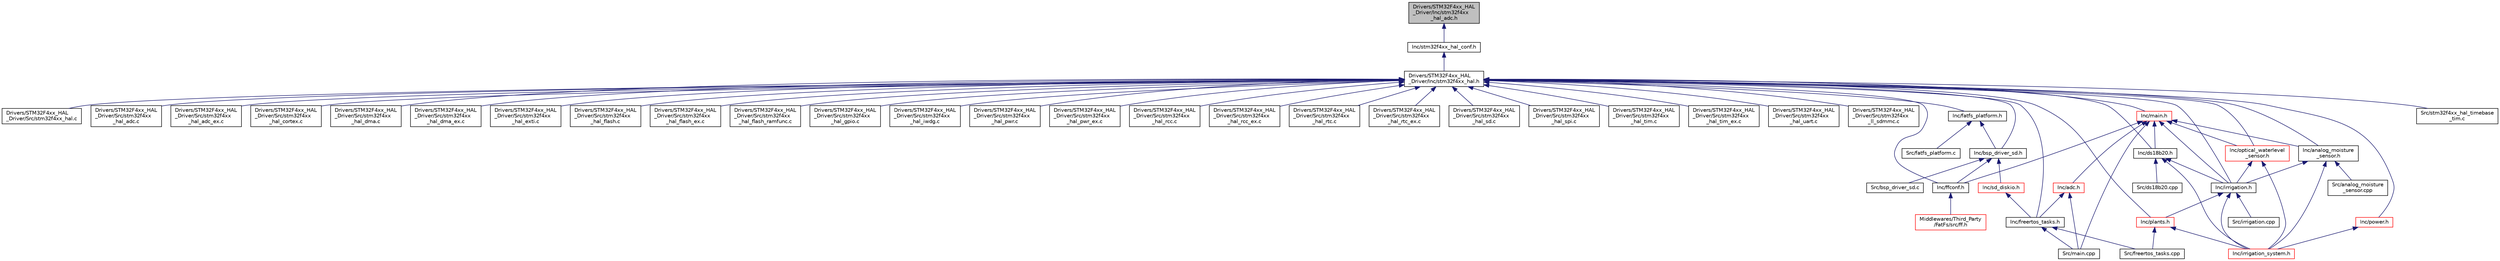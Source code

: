 digraph "Drivers/STM32F4xx_HAL_Driver/Inc/stm32f4xx_hal_adc.h"
{
 // LATEX_PDF_SIZE
  edge [fontname="Helvetica",fontsize="10",labelfontname="Helvetica",labelfontsize="10"];
  node [fontname="Helvetica",fontsize="10",shape=record];
  Node1 [label="Drivers/STM32F4xx_HAL\l_Driver/Inc/stm32f4xx\l_hal_adc.h",height=0.2,width=0.4,color="black", fillcolor="grey75", style="filled", fontcolor="black",tooltip="Header file containing functions prototypes of ADC HAL library."];
  Node1 -> Node2 [dir="back",color="midnightblue",fontsize="10",style="solid"];
  Node2 [label="Inc/stm32f4xx_hal_conf.h",height=0.2,width=0.4,color="black", fillcolor="white", style="filled",URL="$stm32f4xx__hal__conf_8h_source.html",tooltip=" "];
  Node2 -> Node3 [dir="back",color="midnightblue",fontsize="10",style="solid"];
  Node3 [label="Drivers/STM32F4xx_HAL\l_Driver/Inc/stm32f4xx_hal.h",height=0.2,width=0.4,color="black", fillcolor="white", style="filled",URL="$stm32f4xx__hal_8h.html",tooltip="This file contains all the functions prototypes for the HAL module driver."];
  Node3 -> Node4 [dir="back",color="midnightblue",fontsize="10",style="solid"];
  Node4 [label="Drivers/STM32F4xx_HAL\l_Driver/Src/stm32f4xx_hal.c",height=0.2,width=0.4,color="black", fillcolor="white", style="filled",URL="$stm32f4xx__hal_8c.html",tooltip="HAL module driver. This is the common part of the HAL initialization."];
  Node3 -> Node5 [dir="back",color="midnightblue",fontsize="10",style="solid"];
  Node5 [label="Drivers/STM32F4xx_HAL\l_Driver/Src/stm32f4xx\l_hal_adc.c",height=0.2,width=0.4,color="black", fillcolor="white", style="filled",URL="$stm32f4xx__hal__adc_8c.html",tooltip="This file provides firmware functions to manage the following functionalities of the Analog to Digita..."];
  Node3 -> Node6 [dir="back",color="midnightblue",fontsize="10",style="solid"];
  Node6 [label="Drivers/STM32F4xx_HAL\l_Driver/Src/stm32f4xx\l_hal_adc_ex.c",height=0.2,width=0.4,color="black", fillcolor="white", style="filled",URL="$stm32f4xx__hal__adc__ex_8c.html",tooltip="This file provides firmware functions to manage the following functionalities of the ADC extension pe..."];
  Node3 -> Node7 [dir="back",color="midnightblue",fontsize="10",style="solid"];
  Node7 [label="Drivers/STM32F4xx_HAL\l_Driver/Src/stm32f4xx\l_hal_cortex.c",height=0.2,width=0.4,color="black", fillcolor="white", style="filled",URL="$stm32f4xx__hal__cortex_8c.html",tooltip="CORTEX HAL module driver. This file provides firmware functions to manage the following functionaliti..."];
  Node3 -> Node8 [dir="back",color="midnightblue",fontsize="10",style="solid"];
  Node8 [label="Drivers/STM32F4xx_HAL\l_Driver/Src/stm32f4xx\l_hal_dma.c",height=0.2,width=0.4,color="black", fillcolor="white", style="filled",URL="$stm32f4xx__hal__dma_8c.html",tooltip="DMA HAL module driver."];
  Node3 -> Node9 [dir="back",color="midnightblue",fontsize="10",style="solid"];
  Node9 [label="Drivers/STM32F4xx_HAL\l_Driver/Src/stm32f4xx\l_hal_dma_ex.c",height=0.2,width=0.4,color="black", fillcolor="white", style="filled",URL="$stm32f4xx__hal__dma__ex_8c.html",tooltip="DMA Extension HAL module driver This file provides firmware functions to manage the following functio..."];
  Node3 -> Node10 [dir="back",color="midnightblue",fontsize="10",style="solid"];
  Node10 [label="Drivers/STM32F4xx_HAL\l_Driver/Src/stm32f4xx\l_hal_exti.c",height=0.2,width=0.4,color="black", fillcolor="white", style="filled",URL="$stm32f4xx__hal__exti_8c.html",tooltip="EXTI HAL module driver. This file provides firmware functions to manage the following functionalities..."];
  Node3 -> Node11 [dir="back",color="midnightblue",fontsize="10",style="solid"];
  Node11 [label="Drivers/STM32F4xx_HAL\l_Driver/Src/stm32f4xx\l_hal_flash.c",height=0.2,width=0.4,color="black", fillcolor="white", style="filled",URL="$stm32f4xx__hal__flash_8c.html",tooltip="FLASH HAL module driver. This file provides firmware functions to manage the following functionalitie..."];
  Node3 -> Node12 [dir="back",color="midnightblue",fontsize="10",style="solid"];
  Node12 [label="Drivers/STM32F4xx_HAL\l_Driver/Src/stm32f4xx\l_hal_flash_ex.c",height=0.2,width=0.4,color="black", fillcolor="white", style="filled",URL="$stm32f4xx__hal__flash__ex_8c.html",tooltip="Extended FLASH HAL module driver. This file provides firmware functions to manage the following funct..."];
  Node3 -> Node13 [dir="back",color="midnightblue",fontsize="10",style="solid"];
  Node13 [label="Drivers/STM32F4xx_HAL\l_Driver/Src/stm32f4xx\l_hal_flash_ramfunc.c",height=0.2,width=0.4,color="black", fillcolor="white", style="filled",URL="$stm32f4xx__hal__flash__ramfunc_8c.html",tooltip="FLASH RAMFUNC module driver. This file provides a FLASH firmware functions which should be executed f..."];
  Node3 -> Node14 [dir="back",color="midnightblue",fontsize="10",style="solid"];
  Node14 [label="Drivers/STM32F4xx_HAL\l_Driver/Src/stm32f4xx\l_hal_gpio.c",height=0.2,width=0.4,color="black", fillcolor="white", style="filled",URL="$stm32f4xx__hal__gpio_8c.html",tooltip="GPIO HAL module driver. This file provides firmware functions to manage the following functionalities..."];
  Node3 -> Node15 [dir="back",color="midnightblue",fontsize="10",style="solid"];
  Node15 [label="Drivers/STM32F4xx_HAL\l_Driver/Src/stm32f4xx\l_hal_iwdg.c",height=0.2,width=0.4,color="black", fillcolor="white", style="filled",URL="$stm32f4xx__hal__iwdg_8c.html",tooltip="IWDG HAL module driver. This file provides firmware functions to manage the following functionalities..."];
  Node3 -> Node16 [dir="back",color="midnightblue",fontsize="10",style="solid"];
  Node16 [label="Drivers/STM32F4xx_HAL\l_Driver/Src/stm32f4xx\l_hal_pwr.c",height=0.2,width=0.4,color="black", fillcolor="white", style="filled",URL="$stm32f4xx__hal__pwr_8c.html",tooltip="PWR HAL module driver. This file provides firmware functions to manage the following functionalities ..."];
  Node3 -> Node17 [dir="back",color="midnightblue",fontsize="10",style="solid"];
  Node17 [label="Drivers/STM32F4xx_HAL\l_Driver/Src/stm32f4xx\l_hal_pwr_ex.c",height=0.2,width=0.4,color="black", fillcolor="white", style="filled",URL="$stm32f4xx__hal__pwr__ex_8c.html",tooltip="Extended PWR HAL module driver. This file provides firmware functions to manage the following functio..."];
  Node3 -> Node18 [dir="back",color="midnightblue",fontsize="10",style="solid"];
  Node18 [label="Drivers/STM32F4xx_HAL\l_Driver/Src/stm32f4xx\l_hal_rcc.c",height=0.2,width=0.4,color="black", fillcolor="white", style="filled",URL="$stm32f4xx__hal__rcc_8c.html",tooltip="RCC HAL module driver. This file provides firmware functions to manage the following functionalities ..."];
  Node3 -> Node19 [dir="back",color="midnightblue",fontsize="10",style="solid"];
  Node19 [label="Drivers/STM32F4xx_HAL\l_Driver/Src/stm32f4xx\l_hal_rcc_ex.c",height=0.2,width=0.4,color="black", fillcolor="white", style="filled",URL="$stm32f4xx__hal__rcc__ex_8c.html",tooltip="Extension RCC HAL module driver. This file provides firmware functions to manage the following functi..."];
  Node3 -> Node20 [dir="back",color="midnightblue",fontsize="10",style="solid"];
  Node20 [label="Drivers/STM32F4xx_HAL\l_Driver/Src/stm32f4xx\l_hal_rtc.c",height=0.2,width=0.4,color="black", fillcolor="white", style="filled",URL="$stm32f4xx__hal__rtc_8c.html",tooltip="RTC HAL module driver. This file provides firmware functions to manage the following functionalities ..."];
  Node3 -> Node21 [dir="back",color="midnightblue",fontsize="10",style="solid"];
  Node21 [label="Drivers/STM32F4xx_HAL\l_Driver/Src/stm32f4xx\l_hal_rtc_ex.c",height=0.2,width=0.4,color="black", fillcolor="white", style="filled",URL="$stm32f4xx__hal__rtc__ex_8c.html",tooltip="RTC HAL module driver. This file provides firmware functions to manage the following functionalities ..."];
  Node3 -> Node22 [dir="back",color="midnightblue",fontsize="10",style="solid"];
  Node22 [label="Drivers/STM32F4xx_HAL\l_Driver/Src/stm32f4xx\l_hal_sd.c",height=0.2,width=0.4,color="black", fillcolor="white", style="filled",URL="$stm32f4xx__hal__sd_8c.html",tooltip="SD card HAL module driver. This file provides firmware functions to manage the following functionalit..."];
  Node3 -> Node23 [dir="back",color="midnightblue",fontsize="10",style="solid"];
  Node23 [label="Drivers/STM32F4xx_HAL\l_Driver/Src/stm32f4xx\l_hal_spi.c",height=0.2,width=0.4,color="black", fillcolor="white", style="filled",URL="$stm32f4xx__hal__spi_8c.html",tooltip="SPI HAL module driver. This file provides firmware functions to manage the following functionalities ..."];
  Node3 -> Node24 [dir="back",color="midnightblue",fontsize="10",style="solid"];
  Node24 [label="Drivers/STM32F4xx_HAL\l_Driver/Src/stm32f4xx\l_hal_tim.c",height=0.2,width=0.4,color="black", fillcolor="white", style="filled",URL="$stm32f4xx__hal__tim_8c.html",tooltip="TIM HAL module driver. This file provides firmware functions to manage the following functionalities ..."];
  Node3 -> Node25 [dir="back",color="midnightblue",fontsize="10",style="solid"];
  Node25 [label="Drivers/STM32F4xx_HAL\l_Driver/Src/stm32f4xx\l_hal_tim_ex.c",height=0.2,width=0.4,color="black", fillcolor="white", style="filled",URL="$stm32f4xx__hal__tim__ex_8c.html",tooltip="TIM HAL module driver. This file provides firmware functions to manage the following functionalities ..."];
  Node3 -> Node26 [dir="back",color="midnightblue",fontsize="10",style="solid"];
  Node26 [label="Drivers/STM32F4xx_HAL\l_Driver/Src/stm32f4xx\l_hal_uart.c",height=0.2,width=0.4,color="black", fillcolor="white", style="filled",URL="$stm32f4xx__hal__uart_8c.html",tooltip="UART HAL module driver. This file provides firmware functions to manage the following functionalities..."];
  Node3 -> Node27 [dir="back",color="midnightblue",fontsize="10",style="solid"];
  Node27 [label="Drivers/STM32F4xx_HAL\l_Driver/Src/stm32f4xx\l_ll_sdmmc.c",height=0.2,width=0.4,color="black", fillcolor="white", style="filled",URL="$stm32f4xx__ll__sdmmc_8c.html",tooltip="SDMMC Low Layer HAL module driver."];
  Node3 -> Node28 [dir="back",color="midnightblue",fontsize="10",style="solid"];
  Node28 [label="Inc/analog_moisture\l_sensor.h",height=0.2,width=0.4,color="black", fillcolor="white", style="filled",URL="$analog__moisture__sensor_8h_source.html",tooltip=" "];
  Node28 -> Node29 [dir="back",color="midnightblue",fontsize="10",style="solid"];
  Node29 [label="Inc/irrigation.h",height=0.2,width=0.4,color="black", fillcolor="white", style="filled",URL="$irrigation_8h_source.html",tooltip=" "];
  Node29 -> Node30 [dir="back",color="midnightblue",fontsize="10",style="solid"];
  Node30 [label="Inc/irrigation_system.h",height=0.2,width=0.4,color="red", fillcolor="white", style="filled",URL="$irrigation__system_8h_source.html",tooltip=" "];
  Node29 -> Node32 [dir="back",color="midnightblue",fontsize="10",style="solid"];
  Node32 [label="Inc/plants.h",height=0.2,width=0.4,color="red", fillcolor="white", style="filled",URL="$plants_8h_source.html",tooltip=" "];
  Node32 -> Node30 [dir="back",color="midnightblue",fontsize="10",style="solid"];
  Node32 -> Node33 [dir="back",color="midnightblue",fontsize="10",style="solid"];
  Node33 [label="Src/freertos_tasks.cpp",height=0.2,width=0.4,color="black", fillcolor="white", style="filled",URL="$freertos__tasks_8cpp_source.html",tooltip=" "];
  Node29 -> Node35 [dir="back",color="midnightblue",fontsize="10",style="solid"];
  Node35 [label="Src/irrigation.cpp",height=0.2,width=0.4,color="black", fillcolor="white", style="filled",URL="$irrigation_8cpp_source.html",tooltip=" "];
  Node28 -> Node30 [dir="back",color="midnightblue",fontsize="10",style="solid"];
  Node28 -> Node36 [dir="back",color="midnightblue",fontsize="10",style="solid"];
  Node36 [label="Src/analog_moisture\l_sensor.cpp",height=0.2,width=0.4,color="black", fillcolor="white", style="filled",URL="$analog__moisture__sensor_8cpp_source.html",tooltip=" "];
  Node3 -> Node37 [dir="back",color="midnightblue",fontsize="10",style="solid"];
  Node37 [label="Inc/bsp_driver_sd.h",height=0.2,width=0.4,color="black", fillcolor="white", style="filled",URL="$bsp__driver__sd_8h.html",tooltip="This file contains the common defines and functions prototypes for the bsp_driver_sd...."];
  Node37 -> Node38 [dir="back",color="midnightblue",fontsize="10",style="solid"];
  Node38 [label="Inc/ffconf.h",height=0.2,width=0.4,color="black", fillcolor="white", style="filled",URL="$ffconf_8h_source.html",tooltip=" "];
  Node38 -> Node39 [dir="back",color="midnightblue",fontsize="10",style="solid"];
  Node39 [label="Middlewares/Third_Party\l/FatFs/src/ff.h",height=0.2,width=0.4,color="red", fillcolor="white", style="filled",URL="$ff_8h_source.html",tooltip=" "];
  Node37 -> Node50 [dir="back",color="midnightblue",fontsize="10",style="solid"];
  Node50 [label="Inc/sd_diskio.h",height=0.2,width=0.4,color="red", fillcolor="white", style="filled",URL="$sd__diskio_8h.html",tooltip="Header for sd_diskio.c module."];
  Node50 -> Node41 [dir="back",color="midnightblue",fontsize="10",style="solid"];
  Node41 [label="Inc/freertos_tasks.h",height=0.2,width=0.4,color="black", fillcolor="white", style="filled",URL="$freertos__tasks_8h_source.html",tooltip=" "];
  Node41 -> Node33 [dir="back",color="midnightblue",fontsize="10",style="solid"];
  Node41 -> Node42 [dir="back",color="midnightblue",fontsize="10",style="solid"];
  Node42 [label="Src/main.cpp",height=0.2,width=0.4,color="black", fillcolor="white", style="filled",URL="$main_8cpp_source.html",tooltip=" "];
  Node37 -> Node51 [dir="back",color="midnightblue",fontsize="10",style="solid"];
  Node51 [label="Src/bsp_driver_sd.c",height=0.2,width=0.4,color="black", fillcolor="white", style="filled",URL="$bsp__driver__sd_8c.html",tooltip="This file includes a generic uSD card driver. To be completed by the user according to the board used..."];
  Node3 -> Node52 [dir="back",color="midnightblue",fontsize="10",style="solid"];
  Node52 [label="Inc/ds18b20.h",height=0.2,width=0.4,color="black", fillcolor="white", style="filled",URL="$ds18b20_8h_source.html",tooltip=" "];
  Node52 -> Node29 [dir="back",color="midnightblue",fontsize="10",style="solid"];
  Node52 -> Node30 [dir="back",color="midnightblue",fontsize="10",style="solid"];
  Node52 -> Node53 [dir="back",color="midnightblue",fontsize="10",style="solid"];
  Node53 [label="Src/ds18b20.cpp",height=0.2,width=0.4,color="black", fillcolor="white", style="filled",URL="$ds18b20_8cpp_source.html",tooltip=" "];
  Node3 -> Node54 [dir="back",color="midnightblue",fontsize="10",style="solid"];
  Node54 [label="Inc/fatfs_platform.h",height=0.2,width=0.4,color="black", fillcolor="white", style="filled",URL="$fatfs__platform_8h.html",tooltip=": fatfs_platform header file"];
  Node54 -> Node37 [dir="back",color="midnightblue",fontsize="10",style="solid"];
  Node54 -> Node55 [dir="back",color="midnightblue",fontsize="10",style="solid"];
  Node55 [label="Src/fatfs_platform.c",height=0.2,width=0.4,color="black", fillcolor="white", style="filled",URL="$fatfs__platform_8c.html",tooltip=": fatfs_platform source file"];
  Node3 -> Node38 [dir="back",color="midnightblue",fontsize="10",style="solid"];
  Node3 -> Node41 [dir="back",color="midnightblue",fontsize="10",style="solid"];
  Node3 -> Node29 [dir="back",color="midnightblue",fontsize="10",style="solid"];
  Node3 -> Node56 [dir="back",color="midnightblue",fontsize="10",style="solid"];
  Node56 [label="Inc/main.h",height=0.2,width=0.4,color="red", fillcolor="white", style="filled",URL="$main_8h.html",tooltip=": Header for main.c file. This file contains the common defines of the application."];
  Node56 -> Node57 [dir="back",color="midnightblue",fontsize="10",style="solid"];
  Node57 [label="Inc/adc.h",height=0.2,width=0.4,color="red", fillcolor="white", style="filled",URL="$adc_8h_source.html",tooltip=" "];
  Node57 -> Node41 [dir="back",color="midnightblue",fontsize="10",style="solid"];
  Node57 -> Node42 [dir="back",color="midnightblue",fontsize="10",style="solid"];
  Node56 -> Node28 [dir="back",color="midnightblue",fontsize="10",style="solid"];
  Node56 -> Node52 [dir="back",color="midnightblue",fontsize="10",style="solid"];
  Node56 -> Node38 [dir="back",color="midnightblue",fontsize="10",style="solid"];
  Node56 -> Node29 [dir="back",color="midnightblue",fontsize="10",style="solid"];
  Node56 -> Node62 [dir="back",color="midnightblue",fontsize="10",style="solid"];
  Node62 [label="Inc/optical_waterlevel\l_sensor.h",height=0.2,width=0.4,color="red", fillcolor="white", style="filled",URL="$optical__waterlevel__sensor_8h_source.html",tooltip=" "];
  Node62 -> Node29 [dir="back",color="midnightblue",fontsize="10",style="solid"];
  Node62 -> Node30 [dir="back",color="midnightblue",fontsize="10",style="solid"];
  Node56 -> Node42 [dir="back",color="midnightblue",fontsize="10",style="solid"];
  Node3 -> Node62 [dir="back",color="midnightblue",fontsize="10",style="solid"];
  Node3 -> Node32 [dir="back",color="midnightblue",fontsize="10",style="solid"];
  Node3 -> Node79 [dir="back",color="midnightblue",fontsize="10",style="solid"];
  Node79 [label="Inc/power.h",height=0.2,width=0.4,color="red", fillcolor="white", style="filled",URL="$power_8h_source.html",tooltip=" "];
  Node79 -> Node30 [dir="back",color="midnightblue",fontsize="10",style="solid"];
  Node3 -> Node81 [dir="back",color="midnightblue",fontsize="10",style="solid"];
  Node81 [label="Src/stm32f4xx_hal_timebase\l_tim.c",height=0.2,width=0.4,color="black", fillcolor="white", style="filled",URL="$stm32f4xx__hal__timebase__tim_8c_source.html",tooltip=" "];
}
